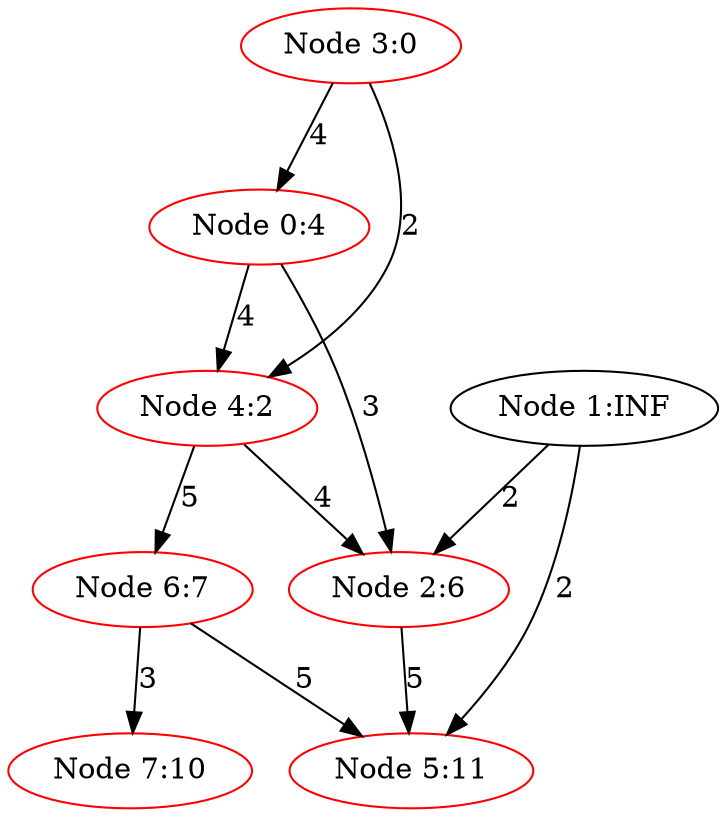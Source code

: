 digraph Dijkstra {
"Node 0:4" -> {"Node 2:6"} [label="3"]
"Node 0:4" -> {"Node 4:2"} [label="4"]
"Node 1:INF" -> {"Node 2:6"} [label="2"]
"Node 1:INF" -> {"Node 5:11"} [label="2"]
"Node 2:6" -> {"Node 5:11"} [label="5"]
"Node 3:0" -> {"Node 0:4"} [label="4"]
"Node 3:0" -> {"Node 4:2"} [label="2"]
"Node 4:2" -> {"Node 2:6"} [label="4"]
"Node 4:2" -> {"Node 6:7"} [label="5"]
"Node 6:7" -> {"Node 5:11"} [label="5"]
"Node 6:7" -> {"Node 7:10"} [label="3"]
"Node 0:4" [color=red]
"Node 1:INF"
"Node 2:6" [color=red]
"Node 3:0" [color=red]
"Node 4:2" [color=red]
"Node 5:11" [color=red]
"Node 6:7" [color=red]
"Node 7:10" [color=red]
}

